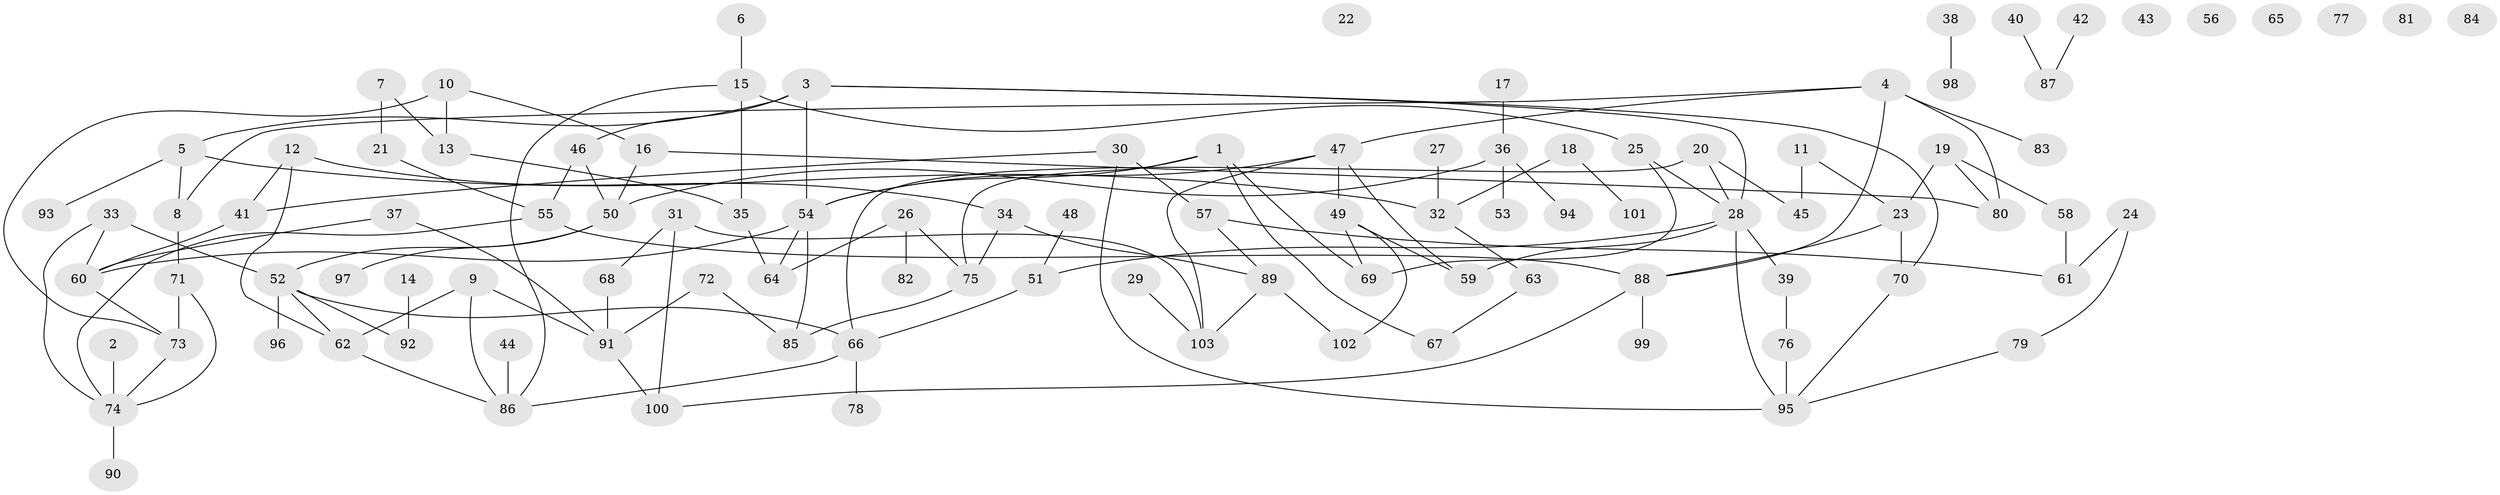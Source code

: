 // Generated by graph-tools (version 1.1) at 2025/38/03/09/25 04:38:54]
// undirected, 103 vertices, 135 edges
graph export_dot {
graph [start="1"]
  node [color=gray90,style=filled];
  1;
  2;
  3;
  4;
  5;
  6;
  7;
  8;
  9;
  10;
  11;
  12;
  13;
  14;
  15;
  16;
  17;
  18;
  19;
  20;
  21;
  22;
  23;
  24;
  25;
  26;
  27;
  28;
  29;
  30;
  31;
  32;
  33;
  34;
  35;
  36;
  37;
  38;
  39;
  40;
  41;
  42;
  43;
  44;
  45;
  46;
  47;
  48;
  49;
  50;
  51;
  52;
  53;
  54;
  55;
  56;
  57;
  58;
  59;
  60;
  61;
  62;
  63;
  64;
  65;
  66;
  67;
  68;
  69;
  70;
  71;
  72;
  73;
  74;
  75;
  76;
  77;
  78;
  79;
  80;
  81;
  82;
  83;
  84;
  85;
  86;
  87;
  88;
  89;
  90;
  91;
  92;
  93;
  94;
  95;
  96;
  97;
  98;
  99;
  100;
  101;
  102;
  103;
  1 -- 54;
  1 -- 67;
  1 -- 69;
  1 -- 75;
  2 -- 74;
  3 -- 5;
  3 -- 28;
  3 -- 46;
  3 -- 54;
  3 -- 70;
  4 -- 8;
  4 -- 47;
  4 -- 80;
  4 -- 83;
  4 -- 88;
  5 -- 8;
  5 -- 32;
  5 -- 93;
  6 -- 15;
  7 -- 13;
  7 -- 21;
  8 -- 71;
  9 -- 62;
  9 -- 86;
  9 -- 91;
  10 -- 13;
  10 -- 16;
  10 -- 73;
  11 -- 23;
  11 -- 45;
  12 -- 34;
  12 -- 41;
  12 -- 62;
  13 -- 35;
  14 -- 92;
  15 -- 25;
  15 -- 35;
  15 -- 86;
  16 -- 50;
  16 -- 80;
  17 -- 36;
  18 -- 32;
  18 -- 101;
  19 -- 23;
  19 -- 58;
  19 -- 80;
  20 -- 28;
  20 -- 45;
  20 -- 66;
  21 -- 55;
  23 -- 70;
  23 -- 88;
  24 -- 61;
  24 -- 79;
  25 -- 28;
  25 -- 69;
  26 -- 64;
  26 -- 75;
  26 -- 82;
  27 -- 32;
  28 -- 39;
  28 -- 51;
  28 -- 59;
  28 -- 95;
  29 -- 103;
  30 -- 41;
  30 -- 57;
  30 -- 95;
  31 -- 68;
  31 -- 100;
  31 -- 103;
  32 -- 63;
  33 -- 52;
  33 -- 60;
  33 -- 74;
  34 -- 75;
  34 -- 89;
  35 -- 64;
  36 -- 50;
  36 -- 53;
  36 -- 94;
  37 -- 60;
  37 -- 91;
  38 -- 98;
  39 -- 76;
  40 -- 87;
  41 -- 60;
  42 -- 87;
  44 -- 86;
  46 -- 50;
  46 -- 55;
  47 -- 49;
  47 -- 54;
  47 -- 59;
  47 -- 103;
  48 -- 51;
  49 -- 59;
  49 -- 69;
  49 -- 102;
  50 -- 52;
  50 -- 97;
  51 -- 66;
  52 -- 62;
  52 -- 66;
  52 -- 92;
  52 -- 96;
  54 -- 60;
  54 -- 64;
  54 -- 85;
  55 -- 74;
  55 -- 88;
  57 -- 61;
  57 -- 89;
  58 -- 61;
  60 -- 73;
  62 -- 86;
  63 -- 67;
  66 -- 78;
  66 -- 86;
  68 -- 91;
  70 -- 95;
  71 -- 73;
  71 -- 74;
  72 -- 85;
  72 -- 91;
  73 -- 74;
  74 -- 90;
  75 -- 85;
  76 -- 95;
  79 -- 95;
  88 -- 99;
  88 -- 100;
  89 -- 102;
  89 -- 103;
  91 -- 100;
}
